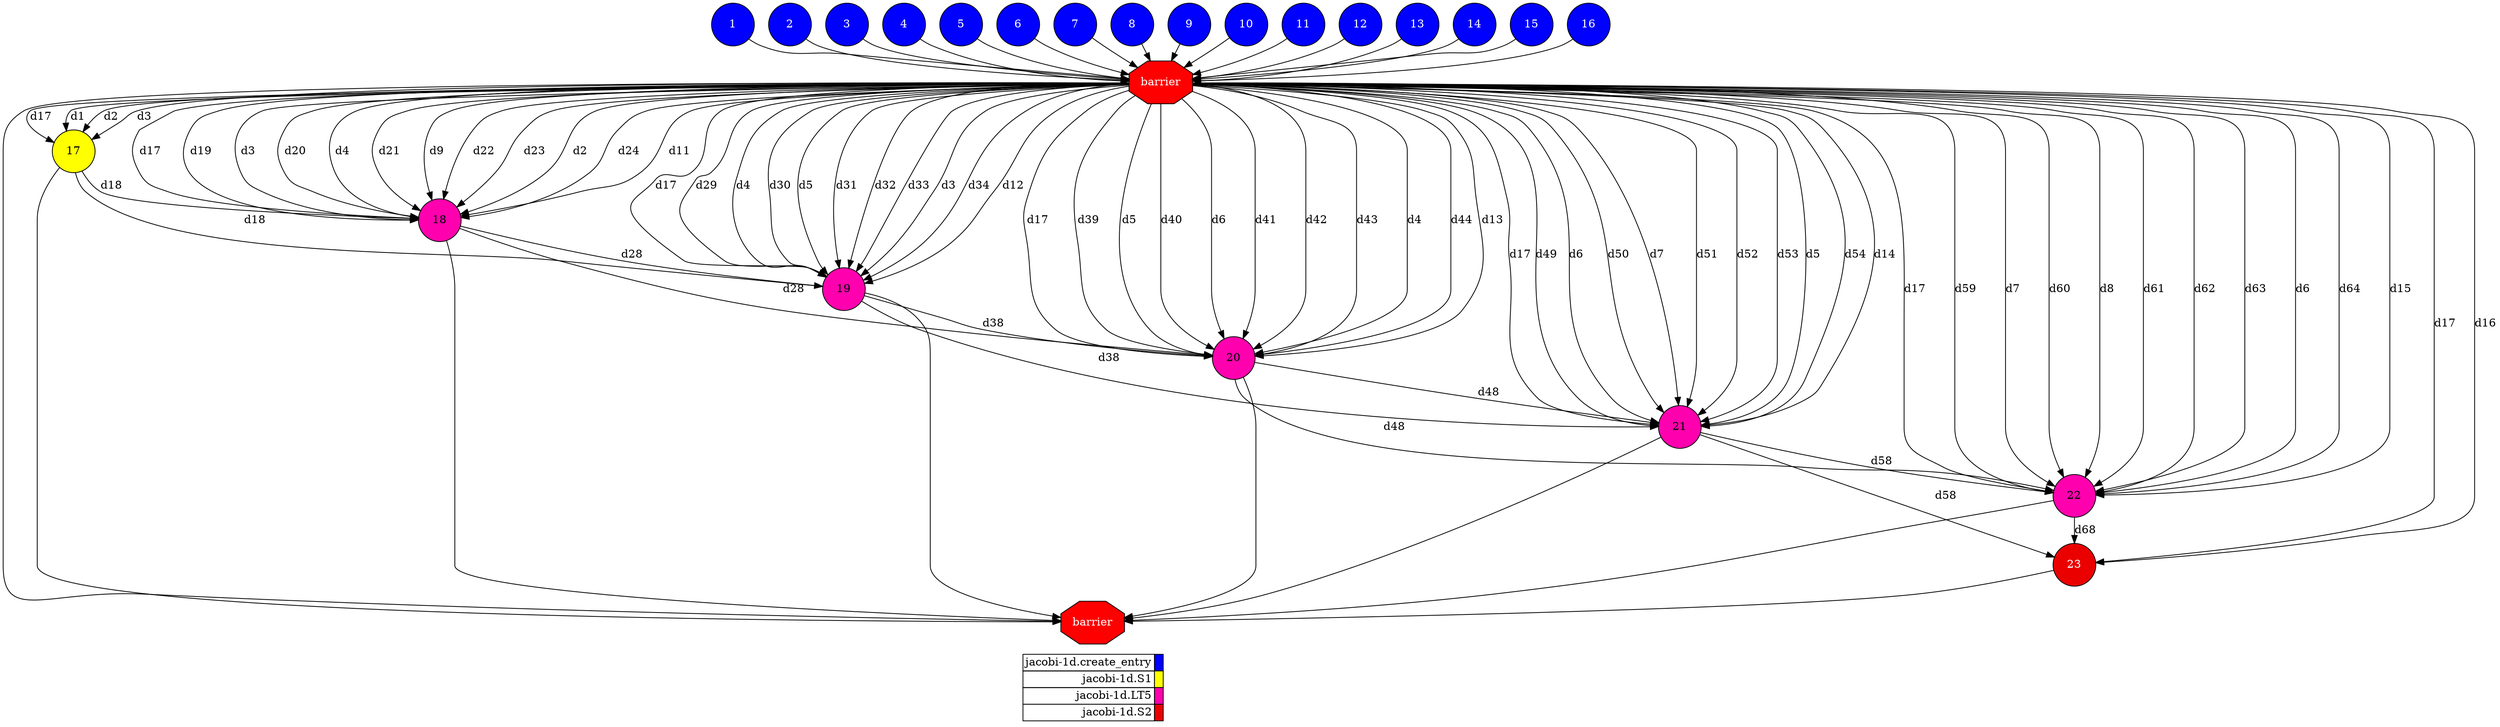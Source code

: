 digraph {
  rankdir=TB;
  labeljust="l";
  subgraph dependence_graph {
    ranksep=0.20;
    node[height=0.75];

1[shape=circle, style=filled fillcolor="#0000ff" fontcolor="#ffffff"];
2[shape=circle, style=filled fillcolor="#0000ff" fontcolor="#ffffff"];
3[shape=circle, style=filled fillcolor="#0000ff" fontcolor="#ffffff"];
4[shape=circle, style=filled fillcolor="#0000ff" fontcolor="#ffffff"];
5[shape=circle, style=filled fillcolor="#0000ff" fontcolor="#ffffff"];
6[shape=circle, style=filled fillcolor="#0000ff" fontcolor="#ffffff"];
7[shape=circle, style=filled fillcolor="#0000ff" fontcolor="#ffffff"];
8[shape=circle, style=filled fillcolor="#0000ff" fontcolor="#ffffff"];
9[shape=circle, style=filled fillcolor="#0000ff" fontcolor="#ffffff"];
10[shape=circle, style=filled fillcolor="#0000ff" fontcolor="#ffffff"];
11[shape=circle, style=filled fillcolor="#0000ff" fontcolor="#ffffff"];
12[shape=circle, style=filled fillcolor="#0000ff" fontcolor="#ffffff"];
13[shape=circle, style=filled fillcolor="#0000ff" fontcolor="#ffffff"];
14[shape=circle, style=filled fillcolor="#0000ff" fontcolor="#ffffff"];
15[shape=circle, style=filled fillcolor="#0000ff" fontcolor="#ffffff"];
16[shape=circle, style=filled fillcolor="#0000ff" fontcolor="#ffffff"];
Synchro1[label="barrier", shape=octagon, style=filled fillcolor="#ff0000" fontcolor="#FFFFFF"];
3 -> Synchro1;
6 -> Synchro1;
1 -> Synchro1;
5 -> Synchro1;
10 -> Synchro1;
9 -> Synchro1;
4 -> Synchro1;
15 -> Synchro1;
2 -> Synchro1;
12 -> Synchro1;
13 -> Synchro1;
7 -> Synchro1;
14 -> Synchro1;
8 -> Synchro1;
11 -> Synchro1;
16 -> Synchro1;
17[shape=circle, style=filled fillcolor="#ffff00" fontcolor="#000000"];
Synchro1 -> 17[ label="d17" ];
Synchro1 -> 17[ label="d1" ];
Synchro1 -> 17[ label="d2" ];
Synchro1 -> 17[ label="d3" ];
18[shape=circle, style=filled fillcolor="#ff00ae" fontcolor="#000000"];
Synchro1 -> 18[ label="d17" ];
Synchro1 -> 18[ label="d19" ];
Synchro1 -> 18[ label="d3" ];
Synchro1 -> 18[ label="d20" ];
Synchro1 -> 18[ label="d4" ];
Synchro1 -> 18[ label="d21" ];
Synchro1 -> 18[ label="d9" ];
Synchro1 -> 18[ label="d22" ];
17 -> 18[ label="d18" ];
Synchro1 -> 18[ label="d23" ];
Synchro1 -> 18[ label="d2" ];
Synchro1 -> 18[ label="d24" ];
Synchro1 -> 18[ label="d11" ];
19[shape=circle, style=filled fillcolor="#ff00ae" fontcolor="#000000"];
Synchro1 -> 19[ label="d17" ];
Synchro1 -> 19[ label="d29" ];
Synchro1 -> 19[ label="d4" ];
Synchro1 -> 19[ label="d30" ];
Synchro1 -> 19[ label="d5" ];
Synchro1 -> 19[ label="d31" ];
17 -> 19[ label="d18" ];
Synchro1 -> 19[ label="d32" ];
18 -> 19[ label="d28" ];
Synchro1 -> 19[ label="d33" ];
Synchro1 -> 19[ label="d3" ];
Synchro1 -> 19[ label="d34" ];
Synchro1 -> 19[ label="d12" ];
20[shape=circle, style=filled fillcolor="#ff00ae" fontcolor="#000000"];
Synchro1 -> 20[ label="d17" ];
Synchro1 -> 20[ label="d39" ];
Synchro1 -> 20[ label="d5" ];
Synchro1 -> 20[ label="d40" ];
Synchro1 -> 20[ label="d6" ];
Synchro1 -> 20[ label="d41" ];
18 -> 20[ label="d28" ];
Synchro1 -> 20[ label="d42" ];
19 -> 20[ label="d38" ];
Synchro1 -> 20[ label="d43" ];
Synchro1 -> 20[ label="d4" ];
Synchro1 -> 20[ label="d44" ];
Synchro1 -> 20[ label="d13" ];
21[shape=circle, style=filled fillcolor="#ff00ae" fontcolor="#000000"];
Synchro1 -> 21[ label="d17" ];
Synchro1 -> 21[ label="d49" ];
Synchro1 -> 21[ label="d6" ];
Synchro1 -> 21[ label="d50" ];
Synchro1 -> 21[ label="d7" ];
Synchro1 -> 21[ label="d51" ];
19 -> 21[ label="d38" ];
Synchro1 -> 21[ label="d52" ];
20 -> 21[ label="d48" ];
Synchro1 -> 21[ label="d53" ];
Synchro1 -> 21[ label="d5" ];
Synchro1 -> 21[ label="d54" ];
Synchro1 -> 21[ label="d14" ];
22[shape=circle, style=filled fillcolor="#ff00ae" fontcolor="#000000"];
Synchro1 -> 22[ label="d17" ];
Synchro1 -> 22[ label="d59" ];
Synchro1 -> 22[ label="d7" ];
Synchro1 -> 22[ label="d60" ];
Synchro1 -> 22[ label="d8" ];
Synchro1 -> 22[ label="d61" ];
20 -> 22[ label="d48" ];
Synchro1 -> 22[ label="d62" ];
21 -> 22[ label="d58" ];
Synchro1 -> 22[ label="d63" ];
Synchro1 -> 22[ label="d6" ];
Synchro1 -> 22[ label="d64" ];
Synchro1 -> 22[ label="d15" ];
23[shape=circle, style=filled fillcolor="#eb0000" fontcolor="#ffffff"];
Synchro1 -> 23[ label="d17" ];
21 -> 23[ label="d58" ];
22 -> 23[ label="d68" ];
Synchro1 -> 23[ label="d16" ];
Synchro2[label="barrier", shape=octagon, style=filled fillcolor="#ff0000" fontcolor="#FFFFFF"];
Synchro1 -> Synchro2;
17 -> Synchro2;
19 -> Synchro2;
23 -> Synchro2;
18 -> Synchro2;
20 -> Synchro2;
22 -> Synchro2;
21 -> Synchro2;  }
  subgraph legend {
    rank=sink;
    node [shape=plaintext, height=0.75];
    ranksep=0.20;
    label = "Legend";
    key [label=<
      <table border="0" cellpadding="2" cellspacing="0" cellborder="1">
<tr>
<td align="right">jacobi-1d.create_entry</td>
<td bgcolor="#0000ff">&nbsp;</td>
</tr>
<tr>
<td align="right">jacobi-1d.S1</td>
<td bgcolor="#ffff00">&nbsp;</td>
</tr>
<tr>
<td align="right">jacobi-1d.LT5</td>
<td bgcolor="#ff00ae">&nbsp;</td>
</tr>
<tr>
<td align="right">jacobi-1d.S2</td>
<td bgcolor="#eb0000">&nbsp;</td>
</tr>
      </table>
    >]
  }
}
